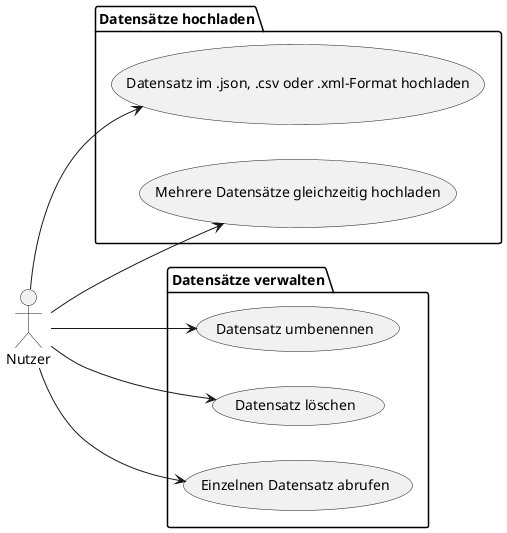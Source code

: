 @startuml use-cases-datasets
left to right direction
actor Nutzer

package "Datensätze hochladen" {
    usecase "Datensatz im .json, .csv oder .xml-Format hochladen" as EinzelDateiHochladen
    usecase "Mehrere Datensätze gleichzeitig hochladen" as MehrereDateienHochladen
}

package "Datensätze verwalten" {
    usecase "Datensatz umbenennen" as DatensatzUmbenennen
    usecase "Datensatz löschen" as DatensatzLöschen
    usecase "Einzelnen Datensatz abrufen" as EinzelnenDatensatzAbrufen
}

Nutzer --> EinzelDateiHochladen
Nutzer --> MehrereDateienHochladen
Nutzer --> DatensatzUmbenennen
Nutzer --> DatensatzLöschen
Nutzer --> EinzelnenDatensatzAbrufen
@enduml
